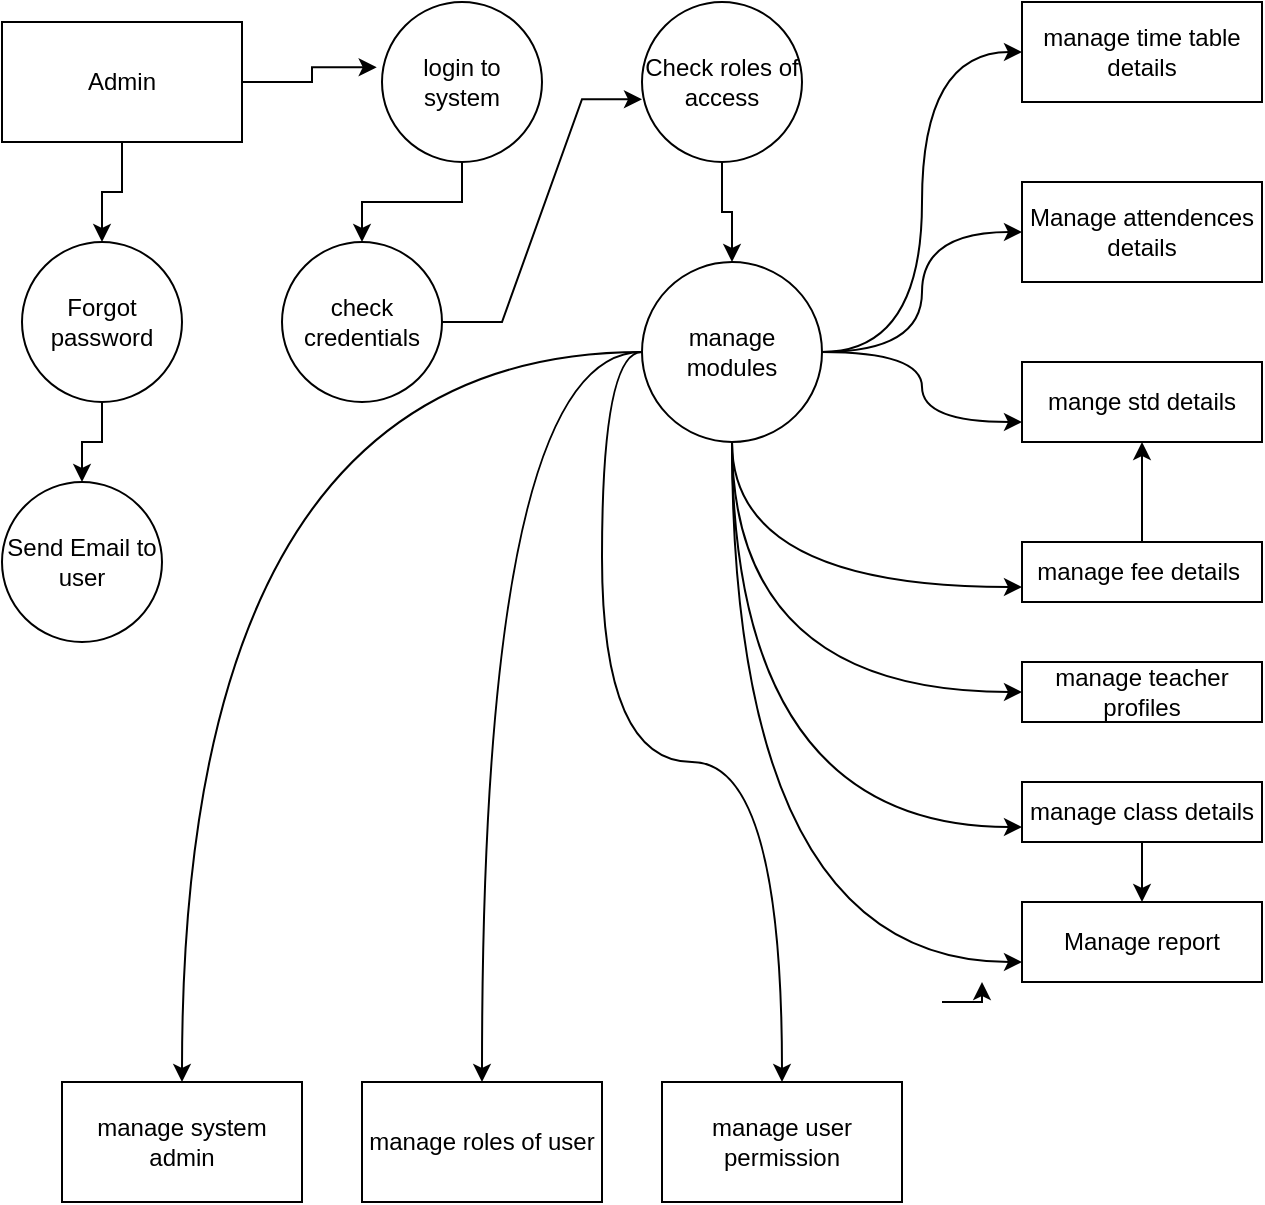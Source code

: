 <mxfile version="28.2.5">
  <diagram name="Page-1" id="Bo0nVKojK_ApYOrHX7Xx">
    <mxGraphModel dx="1048" dy="663" grid="1" gridSize="10" guides="1" tooltips="1" connect="1" arrows="1" fold="1" page="1" pageScale="1" pageWidth="850" pageHeight="1100" math="0" shadow="0">
      <root>
        <mxCell id="0" />
        <mxCell id="1" parent="0" />
        <mxCell id="7mI_IdnswRTWJlzScu2g-7" style="edgeStyle=orthogonalEdgeStyle;rounded=0;orthogonalLoop=1;jettySize=auto;html=1;exitX=0;exitY=0.5;exitDx=0;exitDy=0;" edge="1" parent="1">
          <mxGeometry relative="1" as="geometry">
            <mxPoint x="510" y="490" as="targetPoint" />
            <mxPoint x="490" y="500" as="sourcePoint" />
          </mxGeometry>
        </mxCell>
        <mxCell id="7mI_IdnswRTWJlzScu2g-27" style="edgeStyle=orthogonalEdgeStyle;rounded=0;orthogonalLoop=1;jettySize=auto;html=1;entryX=0.5;entryY=0;entryDx=0;entryDy=0;" edge="1" parent="1" source="7mI_IdnswRTWJlzScu2g-22" target="7mI_IdnswRTWJlzScu2g-24">
          <mxGeometry relative="1" as="geometry" />
        </mxCell>
        <mxCell id="7mI_IdnswRTWJlzScu2g-22" value="Admin" style="rounded=0;whiteSpace=wrap;html=1;" vertex="1" parent="1">
          <mxGeometry x="20" y="10" width="120" height="60" as="geometry" />
        </mxCell>
        <mxCell id="7mI_IdnswRTWJlzScu2g-33" style="edgeStyle=orthogonalEdgeStyle;rounded=0;orthogonalLoop=1;jettySize=auto;html=1;exitX=0.5;exitY=1;exitDx=0;exitDy=0;entryX=0.5;entryY=0;entryDx=0;entryDy=0;" edge="1" parent="1" source="7mI_IdnswRTWJlzScu2g-23" target="7mI_IdnswRTWJlzScu2g-29">
          <mxGeometry relative="1" as="geometry" />
        </mxCell>
        <mxCell id="7mI_IdnswRTWJlzScu2g-23" value="login to system" style="ellipse;whiteSpace=wrap;html=1;aspect=fixed;" vertex="1" parent="1">
          <mxGeometry x="210" width="80" height="80" as="geometry" />
        </mxCell>
        <mxCell id="7mI_IdnswRTWJlzScu2g-26" style="edgeStyle=orthogonalEdgeStyle;rounded=0;orthogonalLoop=1;jettySize=auto;html=1;exitX=0.5;exitY=1;exitDx=0;exitDy=0;entryX=0.5;entryY=0;entryDx=0;entryDy=0;" edge="1" parent="1" source="7mI_IdnswRTWJlzScu2g-24" target="7mI_IdnswRTWJlzScu2g-25">
          <mxGeometry relative="1" as="geometry" />
        </mxCell>
        <mxCell id="7mI_IdnswRTWJlzScu2g-24" value="Forgot password" style="ellipse;whiteSpace=wrap;html=1;aspect=fixed;" vertex="1" parent="1">
          <mxGeometry x="30" y="120" width="80" height="80" as="geometry" />
        </mxCell>
        <mxCell id="7mI_IdnswRTWJlzScu2g-25" value="Send Email to user" style="ellipse;whiteSpace=wrap;html=1;aspect=fixed;" vertex="1" parent="1">
          <mxGeometry x="20" y="240" width="80" height="80" as="geometry" />
        </mxCell>
        <mxCell id="7mI_IdnswRTWJlzScu2g-28" style="edgeStyle=orthogonalEdgeStyle;rounded=0;orthogonalLoop=1;jettySize=auto;html=1;exitX=1;exitY=0.5;exitDx=0;exitDy=0;entryX=-0.033;entryY=0.408;entryDx=0;entryDy=0;entryPerimeter=0;" edge="1" parent="1" source="7mI_IdnswRTWJlzScu2g-22" target="7mI_IdnswRTWJlzScu2g-23">
          <mxGeometry relative="1" as="geometry" />
        </mxCell>
        <mxCell id="7mI_IdnswRTWJlzScu2g-29" value="check credentials" style="ellipse;whiteSpace=wrap;html=1;aspect=fixed;" vertex="1" parent="1">
          <mxGeometry x="160" y="120" width="80" height="80" as="geometry" />
        </mxCell>
        <mxCell id="7mI_IdnswRTWJlzScu2g-34" style="edgeStyle=orthogonalEdgeStyle;rounded=0;orthogonalLoop=1;jettySize=auto;html=1;exitX=0.5;exitY=1;exitDx=0;exitDy=0;" edge="1" parent="1" source="7mI_IdnswRTWJlzScu2g-30" target="7mI_IdnswRTWJlzScu2g-31">
          <mxGeometry relative="1" as="geometry" />
        </mxCell>
        <mxCell id="7mI_IdnswRTWJlzScu2g-30" value="Check roles of access" style="ellipse;whiteSpace=wrap;html=1;aspect=fixed;" vertex="1" parent="1">
          <mxGeometry x="340" width="80" height="80" as="geometry" />
        </mxCell>
        <mxCell id="7mI_IdnswRTWJlzScu2g-39" style="edgeStyle=orthogonalEdgeStyle;rounded=0;orthogonalLoop=1;jettySize=auto;html=1;exitX=1;exitY=0.5;exitDx=0;exitDy=0;entryX=0;entryY=0.5;entryDx=0;entryDy=0;curved=1;" edge="1" parent="1" source="7mI_IdnswRTWJlzScu2g-31" target="7mI_IdnswRTWJlzScu2g-37">
          <mxGeometry relative="1" as="geometry">
            <mxPoint x="460" y="170" as="targetPoint" />
          </mxGeometry>
        </mxCell>
        <mxCell id="7mI_IdnswRTWJlzScu2g-51" style="edgeStyle=orthogonalEdgeStyle;rounded=0;orthogonalLoop=1;jettySize=auto;html=1;exitX=0.5;exitY=1;exitDx=0;exitDy=0;entryX=0;entryY=0.75;entryDx=0;entryDy=0;curved=1;" edge="1" parent="1" source="7mI_IdnswRTWJlzScu2g-31" target="7mI_IdnswRTWJlzScu2g-45">
          <mxGeometry relative="1" as="geometry" />
        </mxCell>
        <mxCell id="7mI_IdnswRTWJlzScu2g-59" style="edgeStyle=orthogonalEdgeStyle;rounded=0;orthogonalLoop=1;jettySize=auto;html=1;exitX=0;exitY=0.5;exitDx=0;exitDy=0;entryX=0.5;entryY=0;entryDx=0;entryDy=0;curved=1;" edge="1" parent="1" source="7mI_IdnswRTWJlzScu2g-31" target="7mI_IdnswRTWJlzScu2g-54">
          <mxGeometry relative="1" as="geometry" />
        </mxCell>
        <mxCell id="7mI_IdnswRTWJlzScu2g-62" style="edgeStyle=orthogonalEdgeStyle;rounded=0;orthogonalLoop=1;jettySize=auto;html=1;exitX=0.5;exitY=1;exitDx=0;exitDy=0;entryX=0;entryY=0.75;entryDx=0;entryDy=0;curved=1;" edge="1" parent="1" source="7mI_IdnswRTWJlzScu2g-31" target="7mI_IdnswRTWJlzScu2g-48">
          <mxGeometry relative="1" as="geometry" />
        </mxCell>
        <mxCell id="7mI_IdnswRTWJlzScu2g-63" style="edgeStyle=orthogonalEdgeStyle;rounded=0;orthogonalLoop=1;jettySize=auto;html=1;exitX=0.5;exitY=1;exitDx=0;exitDy=0;entryX=0;entryY=0.75;entryDx=0;entryDy=0;curved=1;" edge="1" parent="1" source="7mI_IdnswRTWJlzScu2g-31" target="7mI_IdnswRTWJlzScu2g-47">
          <mxGeometry relative="1" as="geometry" />
        </mxCell>
        <mxCell id="7mI_IdnswRTWJlzScu2g-64" style="edgeStyle=orthogonalEdgeStyle;rounded=0;orthogonalLoop=1;jettySize=auto;html=1;exitX=0.5;exitY=1;exitDx=0;exitDy=0;entryX=0;entryY=0.5;entryDx=0;entryDy=0;curved=1;" edge="1" parent="1" source="7mI_IdnswRTWJlzScu2g-31" target="7mI_IdnswRTWJlzScu2g-49">
          <mxGeometry relative="1" as="geometry" />
        </mxCell>
        <mxCell id="7mI_IdnswRTWJlzScu2g-65" style="edgeStyle=orthogonalEdgeStyle;rounded=0;orthogonalLoop=1;jettySize=auto;html=1;exitX=1;exitY=0.5;exitDx=0;exitDy=0;entryX=0;entryY=0.75;entryDx=0;entryDy=0;curved=1;" edge="1" parent="1" source="7mI_IdnswRTWJlzScu2g-31" target="7mI_IdnswRTWJlzScu2g-44">
          <mxGeometry relative="1" as="geometry" />
        </mxCell>
        <mxCell id="7mI_IdnswRTWJlzScu2g-66" style="edgeStyle=orthogonalEdgeStyle;rounded=0;orthogonalLoop=1;jettySize=auto;html=1;exitX=1;exitY=0.5;exitDx=0;exitDy=0;entryX=0;entryY=0.5;entryDx=0;entryDy=0;curved=1;" edge="1" parent="1" source="7mI_IdnswRTWJlzScu2g-31" target="7mI_IdnswRTWJlzScu2g-38">
          <mxGeometry relative="1" as="geometry" />
        </mxCell>
        <mxCell id="7mI_IdnswRTWJlzScu2g-67" style="edgeStyle=orthogonalEdgeStyle;rounded=0;orthogonalLoop=1;jettySize=auto;html=1;exitX=0;exitY=0.5;exitDx=0;exitDy=0;curved=1;" edge="1" parent="1" source="7mI_IdnswRTWJlzScu2g-31" target="7mI_IdnswRTWJlzScu2g-53">
          <mxGeometry relative="1" as="geometry" />
        </mxCell>
        <mxCell id="7mI_IdnswRTWJlzScu2g-68" style="edgeStyle=orthogonalEdgeStyle;rounded=0;orthogonalLoop=1;jettySize=auto;html=1;exitX=0;exitY=0.5;exitDx=0;exitDy=0;entryX=0.5;entryY=0;entryDx=0;entryDy=0;curved=1;" edge="1" parent="1" source="7mI_IdnswRTWJlzScu2g-31" target="7mI_IdnswRTWJlzScu2g-55">
          <mxGeometry relative="1" as="geometry" />
        </mxCell>
        <mxCell id="7mI_IdnswRTWJlzScu2g-31" value="manage modules" style="ellipse;whiteSpace=wrap;html=1;aspect=fixed;" vertex="1" parent="1">
          <mxGeometry x="340" y="130" width="90" height="90" as="geometry" />
        </mxCell>
        <mxCell id="7mI_IdnswRTWJlzScu2g-32" style="edgeStyle=entityRelationEdgeStyle;rounded=0;orthogonalLoop=1;jettySize=auto;html=1;exitX=1;exitY=0.5;exitDx=0;exitDy=0;entryX=0;entryY=0.608;entryDx=0;entryDy=0;entryPerimeter=0;" edge="1" parent="1" source="7mI_IdnswRTWJlzScu2g-29" target="7mI_IdnswRTWJlzScu2g-30">
          <mxGeometry relative="1" as="geometry" />
        </mxCell>
        <mxCell id="7mI_IdnswRTWJlzScu2g-37" value="manage time table details" style="rounded=0;whiteSpace=wrap;html=1;" vertex="1" parent="1">
          <mxGeometry x="530" width="120" height="50" as="geometry" />
        </mxCell>
        <mxCell id="7mI_IdnswRTWJlzScu2g-38" value="Manage attendences details" style="whiteSpace=wrap;html=1;" vertex="1" parent="1">
          <mxGeometry x="530" y="90" width="120" height="50" as="geometry" />
        </mxCell>
        <mxCell id="7mI_IdnswRTWJlzScu2g-44" value="mange std details" style="rounded=0;whiteSpace=wrap;html=1;" vertex="1" parent="1">
          <mxGeometry x="530" y="180" width="120" height="40" as="geometry" />
        </mxCell>
        <mxCell id="7mI_IdnswRTWJlzScu2g-46" value="" style="edgeStyle=orthogonalEdgeStyle;rounded=0;orthogonalLoop=1;jettySize=auto;html=1;" edge="1" parent="1" source="7mI_IdnswRTWJlzScu2g-45" target="7mI_IdnswRTWJlzScu2g-44">
          <mxGeometry relative="1" as="geometry" />
        </mxCell>
        <mxCell id="7mI_IdnswRTWJlzScu2g-45" value="manage fee details&amp;nbsp;" style="rounded=0;whiteSpace=wrap;html=1;" vertex="1" parent="1">
          <mxGeometry x="530" y="270" width="120" height="30" as="geometry" />
        </mxCell>
        <mxCell id="7mI_IdnswRTWJlzScu2g-47" value="Manage report" style="rounded=0;whiteSpace=wrap;html=1;" vertex="1" parent="1">
          <mxGeometry x="530" y="450" width="120" height="40" as="geometry" />
        </mxCell>
        <mxCell id="7mI_IdnswRTWJlzScu2g-57" value="" style="edgeStyle=orthogonalEdgeStyle;rounded=0;orthogonalLoop=1;jettySize=auto;html=1;" edge="1" parent="1" source="7mI_IdnswRTWJlzScu2g-48" target="7mI_IdnswRTWJlzScu2g-47">
          <mxGeometry relative="1" as="geometry" />
        </mxCell>
        <mxCell id="7mI_IdnswRTWJlzScu2g-48" value="manage class details" style="rounded=0;whiteSpace=wrap;html=1;" vertex="1" parent="1">
          <mxGeometry x="530" y="390" width="120" height="30" as="geometry" />
        </mxCell>
        <mxCell id="7mI_IdnswRTWJlzScu2g-49" value="manage teacher profiles" style="rounded=0;whiteSpace=wrap;html=1;" vertex="1" parent="1">
          <mxGeometry x="530" y="330" width="120" height="30" as="geometry" />
        </mxCell>
        <mxCell id="7mI_IdnswRTWJlzScu2g-53" value="manage system admin" style="rounded=0;whiteSpace=wrap;html=1;" vertex="1" parent="1">
          <mxGeometry x="50" y="540" width="120" height="60" as="geometry" />
        </mxCell>
        <mxCell id="7mI_IdnswRTWJlzScu2g-54" value="manage roles of user" style="rounded=0;whiteSpace=wrap;html=1;" vertex="1" parent="1">
          <mxGeometry x="200" y="540" width="120" height="60" as="geometry" />
        </mxCell>
        <mxCell id="7mI_IdnswRTWJlzScu2g-55" value="manage user permission" style="rounded=0;whiteSpace=wrap;html=1;" vertex="1" parent="1">
          <mxGeometry x="350" y="540" width="120" height="60" as="geometry" />
        </mxCell>
      </root>
    </mxGraphModel>
  </diagram>
</mxfile>
